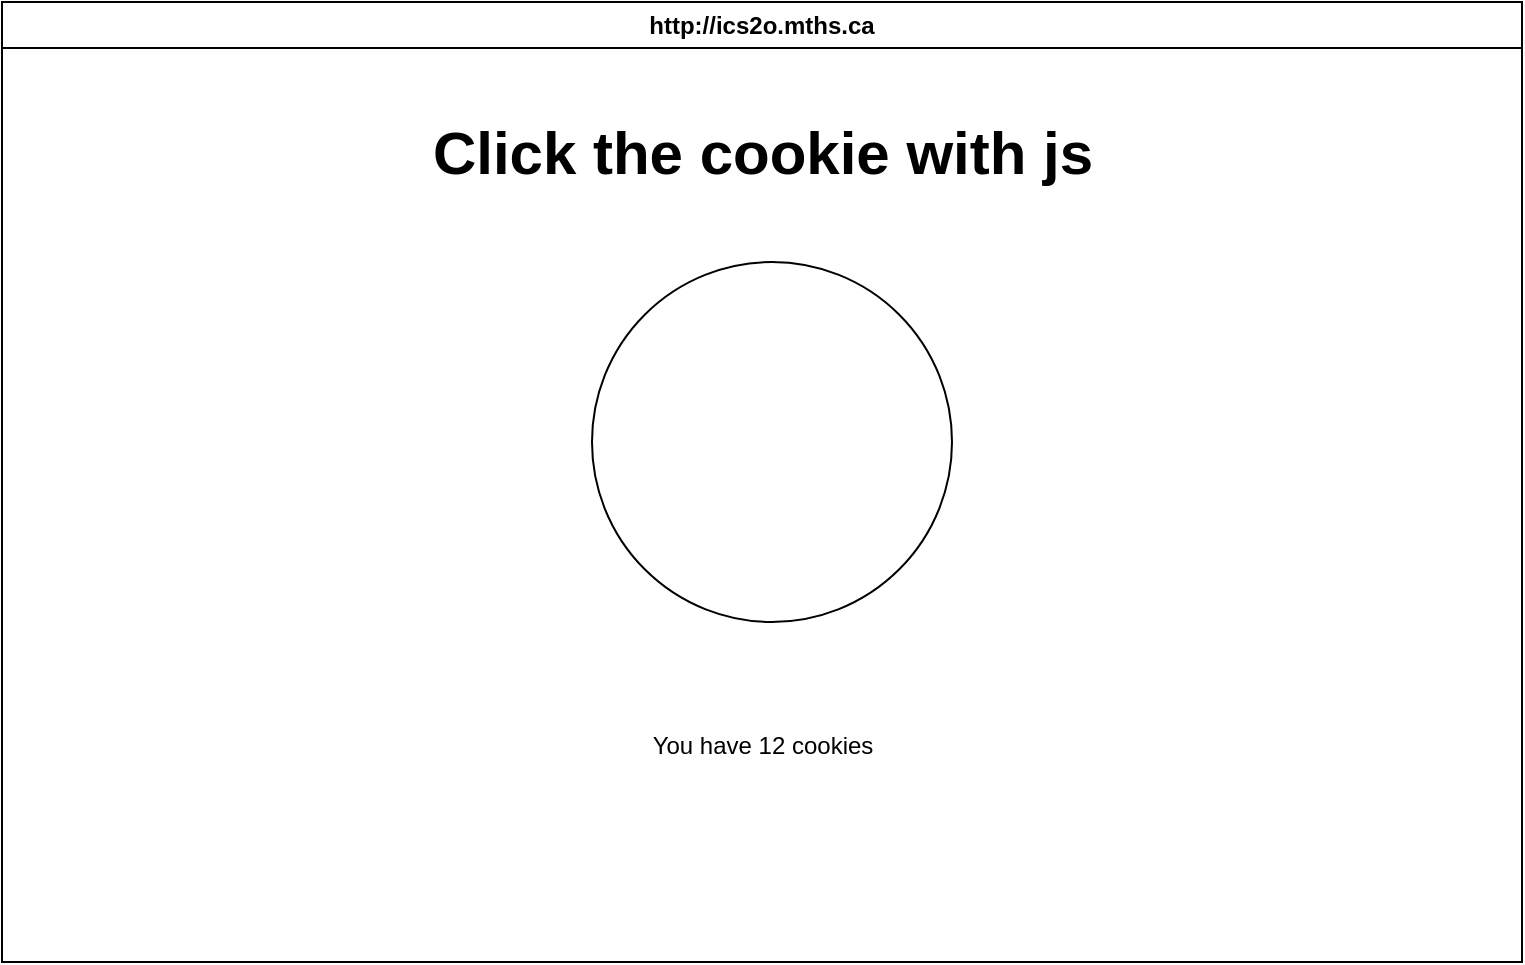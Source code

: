 <mxfile>
    <diagram id="HIP3nbAZw_EuaXWnEj3U" name="Page-1">
        <mxGraphModel dx="1045" dy="755" grid="1" gridSize="10" guides="1" tooltips="1" connect="1" arrows="1" fold="1" page="1" pageScale="1" pageWidth="850" pageHeight="1100" math="0" shadow="0">
            <root>
                <mxCell id="0"/>
                <mxCell id="1" parent="0"/>
                <mxCell id="7" value="http://ics2o.mths.ca" style="swimlane;whiteSpace=wrap;html=1;" parent="1" vertex="1">
                    <mxGeometry x="60" y="50" width="760" height="480" as="geometry"/>
                </mxCell>
                <mxCell id="8" value="&lt;font style=&quot;font-size: 30px;&quot;&gt;&lt;b&gt;Click the cookie with js&lt;/b&gt;&lt;/font&gt;" style="text;html=1;align=center;verticalAlign=middle;resizable=0;points=[];autosize=1;strokeColor=none;fillColor=none;" vertex="1" parent="7">
                    <mxGeometry x="205" y="50" width="350" height="50" as="geometry"/>
                </mxCell>
                <mxCell id="9" value="" style="ellipse;whiteSpace=wrap;html=1;aspect=fixed;fontSize=30;" vertex="1" parent="7">
                    <mxGeometry x="295" y="130" width="180" height="180" as="geometry"/>
                </mxCell>
                <mxCell id="10" value="&lt;font style=&quot;font-size: 12px;&quot;&gt;You have 12 cookies&lt;/font&gt;" style="text;html=1;align=center;verticalAlign=middle;resizable=0;points=[];autosize=1;strokeColor=none;fillColor=none;fontSize=30;" vertex="1" parent="7">
                    <mxGeometry x="315" y="340" width="130" height="50" as="geometry"/>
                </mxCell>
            </root>
        </mxGraphModel>
    </diagram>
</mxfile>
